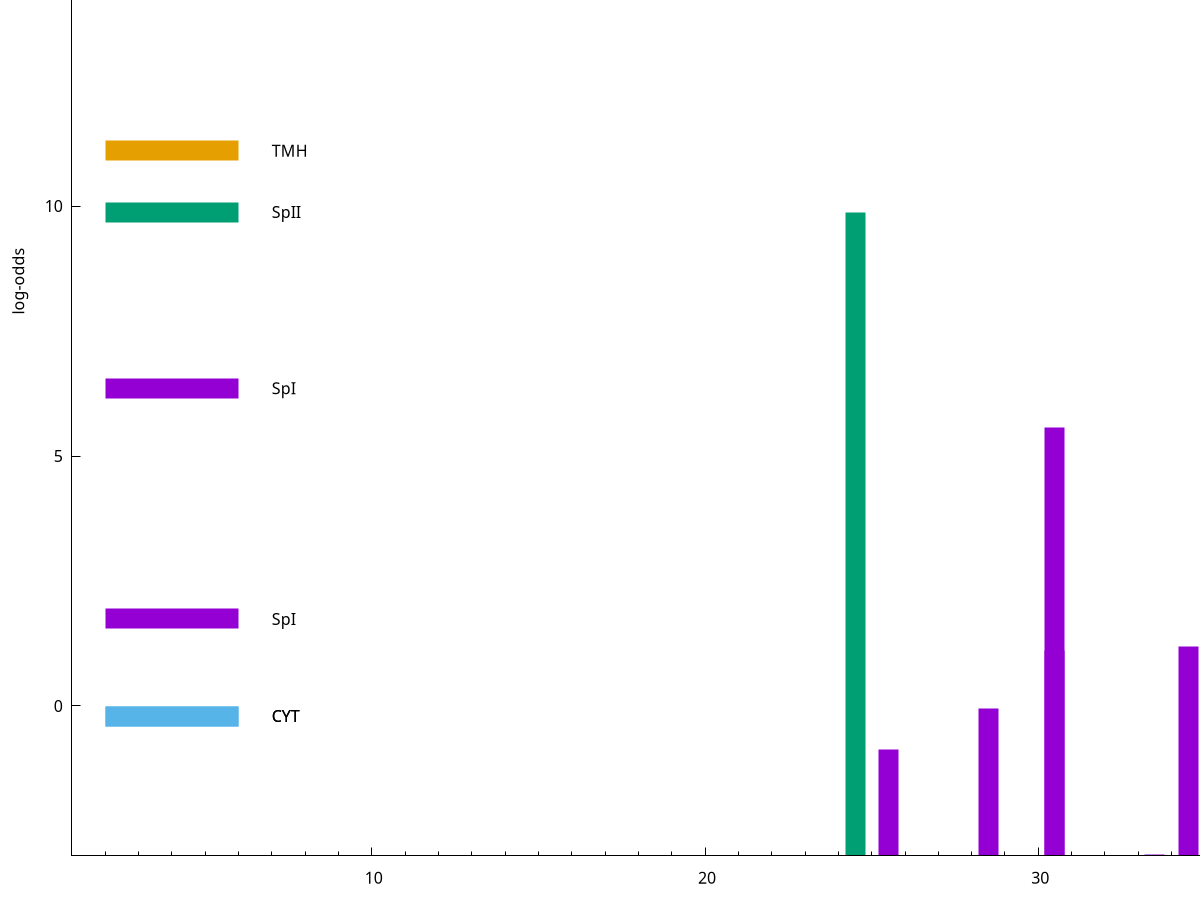 set title "LipoP predictions for SRR3467249.gff"
set size 2., 1.4
set xrange [1:70] 
set mxtics 10
set yrange [-3:20]
set y2range [0:23]
set ylabel "log-odds"
set term postscript eps color solid "Helvetica" 30
set output "SRR3467249.gff27.eps"
set arrow from 2,15.1858 to 6,15.1858 nohead lt 4 lw 20
set label "TMH" at 7,15.1858
set arrow from 2,11.1063 to 6,11.1063 nohead lt 4 lw 20
set label "TMH" at 7,11.1063
set arrow from 2,9.88129 to 6,9.88129 nohead lt 2 lw 20
set label "SpII" at 7,9.88129
set arrow from 2,6.35845 to 6,6.35845 nohead lt 1 lw 20
set label "SpI" at 7,6.35845
set arrow from 2,1.74234 to 6,1.74234 nohead lt 1 lw 20
set label "SpI" at 7,1.74234
set arrow from 2,-0.200913 to 6,-0.200913 nohead lt 3 lw 20
set label "CYT" at 7,-0.200913
set arrow from 2,-0.200913 to 6,-0.200913 nohead lt 3 lw 20
set label "CYT" at 7,-0.200913
set arrow from 2,15.1858 to 6,15.1858 nohead lt 4 lw 20
set label "TMH" at 7,15.1858
# NOTE: The scores below are the log-odds scores with the threshold
# NOTE: subtracted (a hack to make gnuplot make the histogram all
# NOTE: look nice).
plot "-" axes x1y2 title "" with impulses lt 2 lw 20, "-" axes x1y2 title "" with impulses lt 1 lw 20
24.500000 12.881290
e
30.500000 8.576880
37.500000 7.474570
39.500000 5.936500
34.500000 4.193570
30.500000 4.110030
28.500000 2.952322
38.500000 2.927581
25.500000 2.131586
33.500000 0.036480
e
exit
